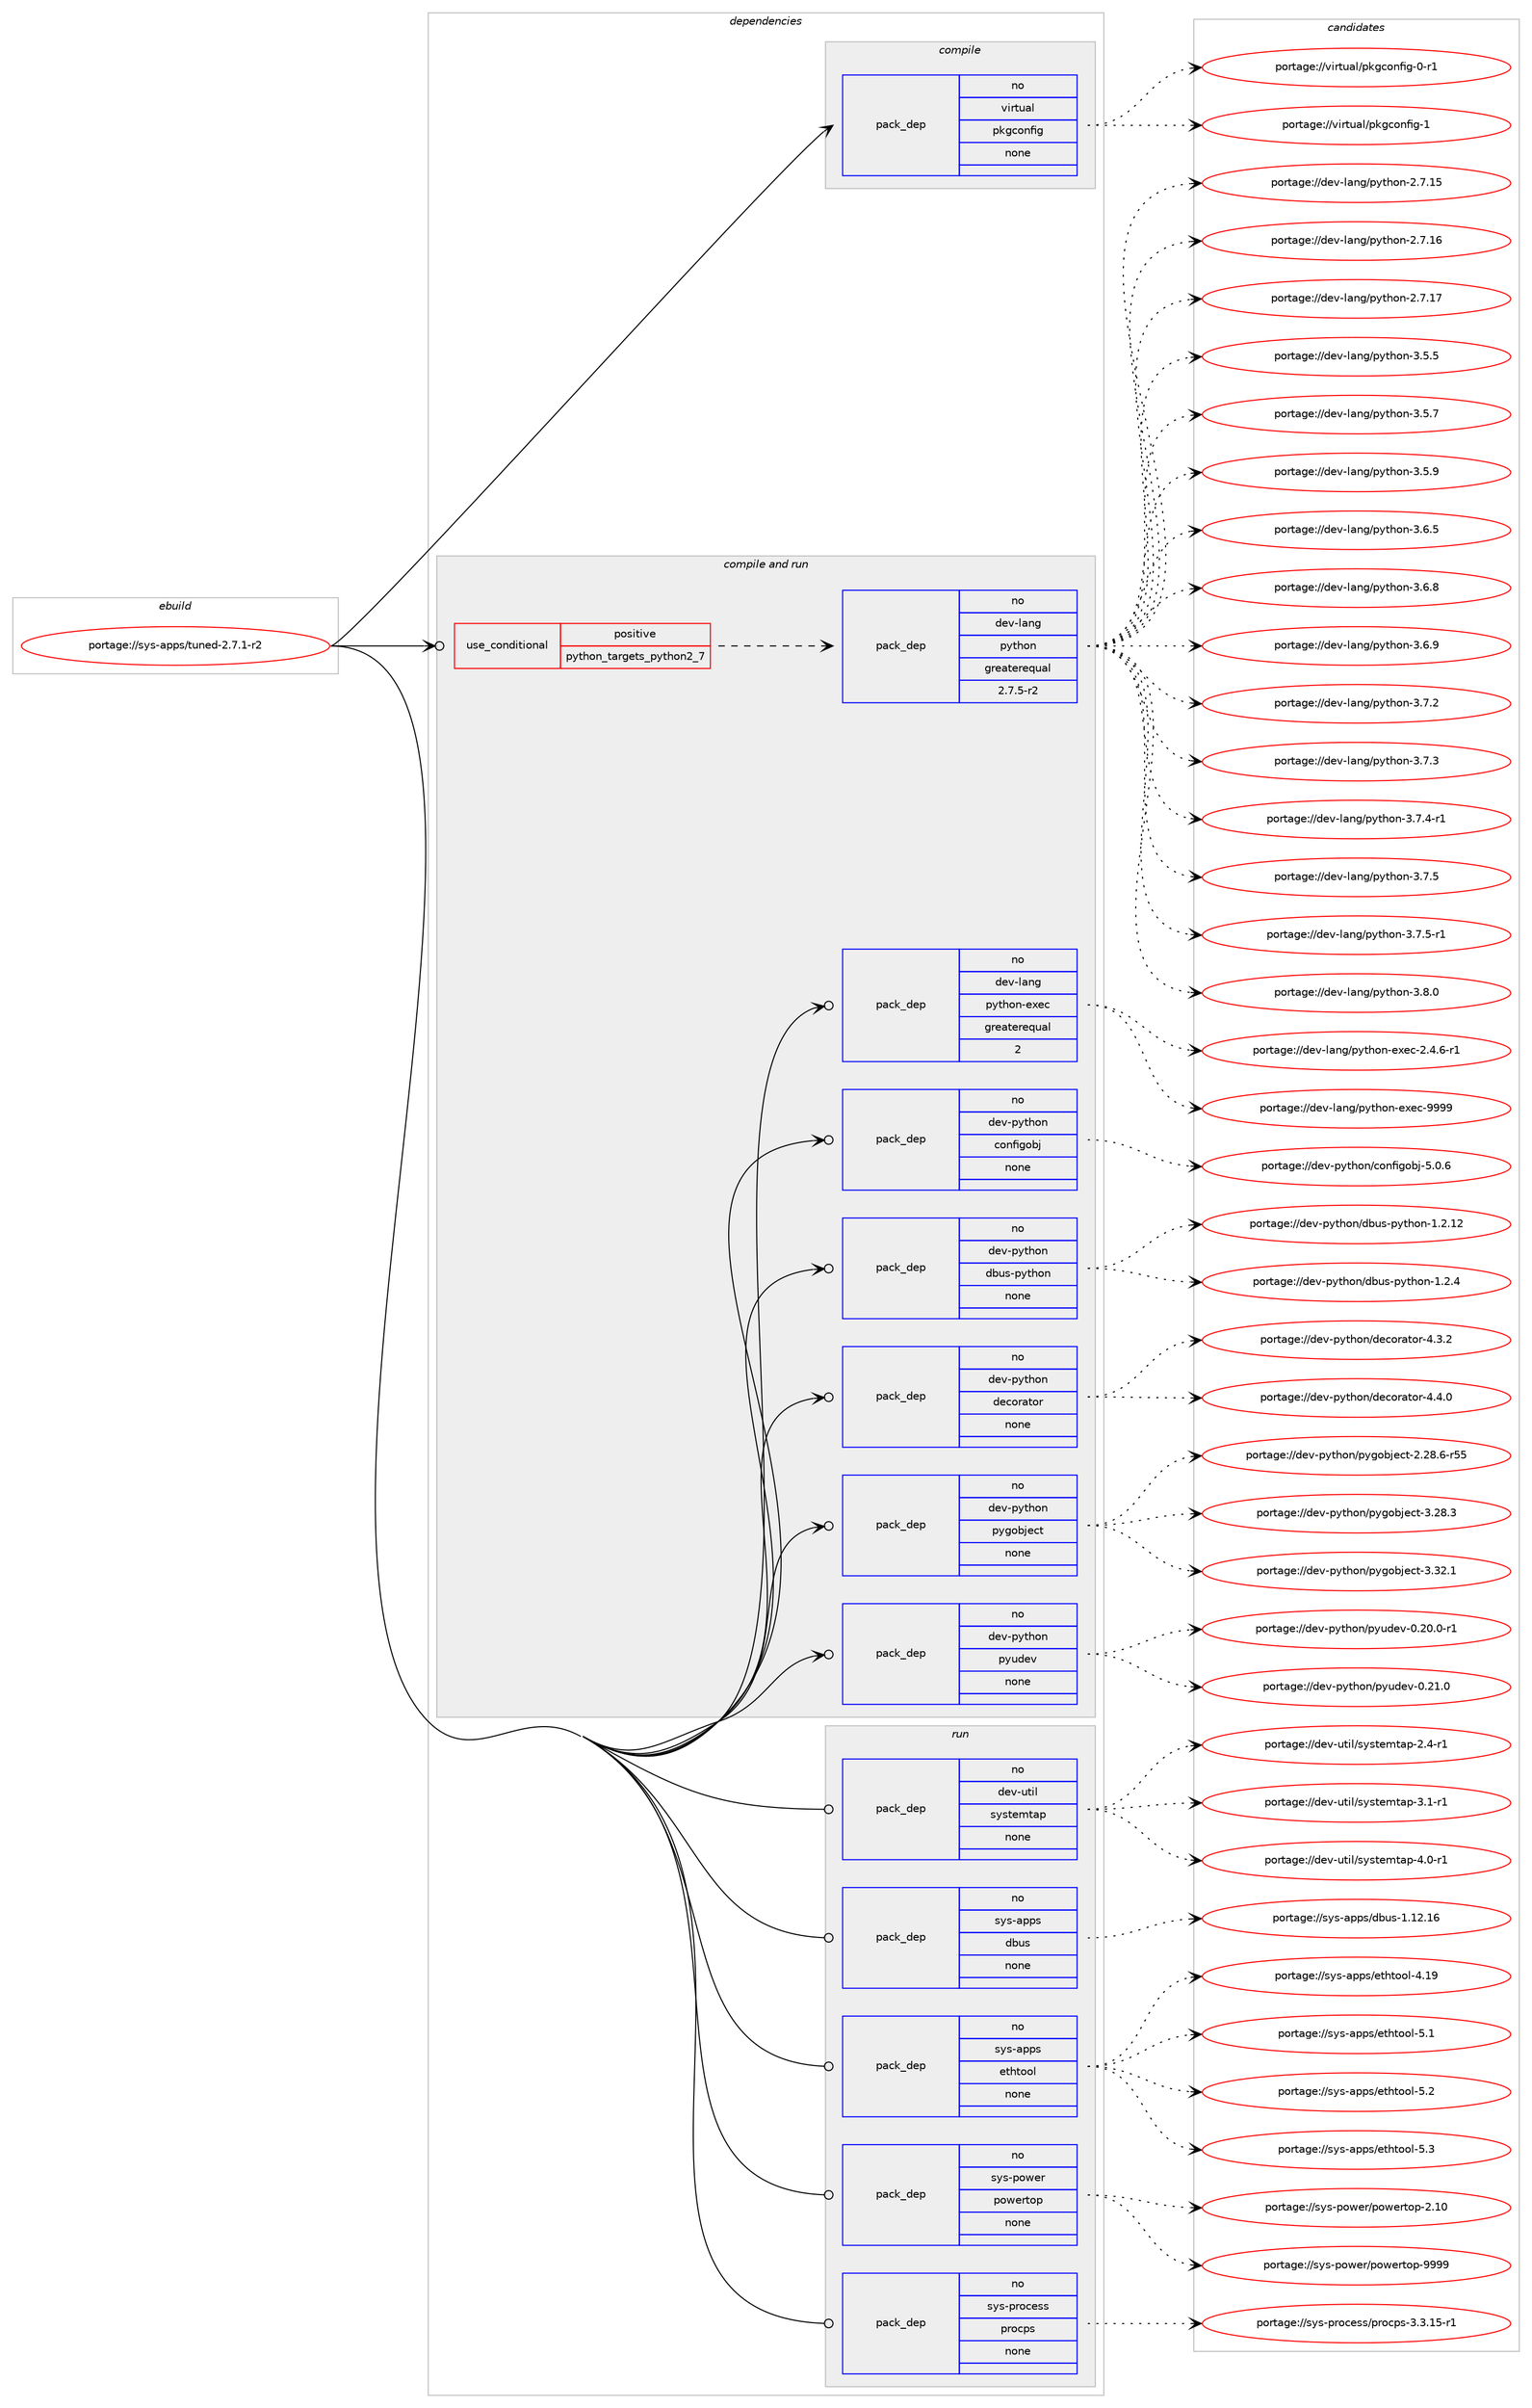 digraph prolog {

# *************
# Graph options
# *************

newrank=true;
concentrate=true;
compound=true;
graph [rankdir=LR,fontname=Helvetica,fontsize=10,ranksep=1.5];#, ranksep=2.5, nodesep=0.2];
edge  [arrowhead=vee];
node  [fontname=Helvetica,fontsize=10];

# **********
# The ebuild
# **********

subgraph cluster_leftcol {
color=gray;
rank=same;
label=<<i>ebuild</i>>;
id [label="portage://sys-apps/tuned-2.7.1-r2", color=red, width=4, href="../sys-apps/tuned-2.7.1-r2.svg"];
}

# ****************
# The dependencies
# ****************

subgraph cluster_midcol {
color=gray;
label=<<i>dependencies</i>>;
subgraph cluster_compile {
fillcolor="#eeeeee";
style=filled;
label=<<i>compile</i>>;
subgraph pack304698 {
dependency411803 [label=<<TABLE BORDER="0" CELLBORDER="1" CELLSPACING="0" CELLPADDING="4" WIDTH="220"><TR><TD ROWSPAN="6" CELLPADDING="30">pack_dep</TD></TR><TR><TD WIDTH="110">no</TD></TR><TR><TD>virtual</TD></TR><TR><TD>pkgconfig</TD></TR><TR><TD>none</TD></TR><TR><TD></TD></TR></TABLE>>, shape=none, color=blue];
}
id:e -> dependency411803:w [weight=20,style="solid",arrowhead="vee"];
}
subgraph cluster_compileandrun {
fillcolor="#eeeeee";
style=filled;
label=<<i>compile and run</i>>;
subgraph cond100229 {
dependency411804 [label=<<TABLE BORDER="0" CELLBORDER="1" CELLSPACING="0" CELLPADDING="4"><TR><TD ROWSPAN="3" CELLPADDING="10">use_conditional</TD></TR><TR><TD>positive</TD></TR><TR><TD>python_targets_python2_7</TD></TR></TABLE>>, shape=none, color=red];
subgraph pack304699 {
dependency411805 [label=<<TABLE BORDER="0" CELLBORDER="1" CELLSPACING="0" CELLPADDING="4" WIDTH="220"><TR><TD ROWSPAN="6" CELLPADDING="30">pack_dep</TD></TR><TR><TD WIDTH="110">no</TD></TR><TR><TD>dev-lang</TD></TR><TR><TD>python</TD></TR><TR><TD>greaterequal</TD></TR><TR><TD>2.7.5-r2</TD></TR></TABLE>>, shape=none, color=blue];
}
dependency411804:e -> dependency411805:w [weight=20,style="dashed",arrowhead="vee"];
}
id:e -> dependency411804:w [weight=20,style="solid",arrowhead="odotvee"];
subgraph pack304700 {
dependency411806 [label=<<TABLE BORDER="0" CELLBORDER="1" CELLSPACING="0" CELLPADDING="4" WIDTH="220"><TR><TD ROWSPAN="6" CELLPADDING="30">pack_dep</TD></TR><TR><TD WIDTH="110">no</TD></TR><TR><TD>dev-lang</TD></TR><TR><TD>python-exec</TD></TR><TR><TD>greaterequal</TD></TR><TR><TD>2</TD></TR></TABLE>>, shape=none, color=blue];
}
id:e -> dependency411806:w [weight=20,style="solid",arrowhead="odotvee"];
subgraph pack304701 {
dependency411807 [label=<<TABLE BORDER="0" CELLBORDER="1" CELLSPACING="0" CELLPADDING="4" WIDTH="220"><TR><TD ROWSPAN="6" CELLPADDING="30">pack_dep</TD></TR><TR><TD WIDTH="110">no</TD></TR><TR><TD>dev-python</TD></TR><TR><TD>configobj</TD></TR><TR><TD>none</TD></TR><TR><TD></TD></TR></TABLE>>, shape=none, color=blue];
}
id:e -> dependency411807:w [weight=20,style="solid",arrowhead="odotvee"];
subgraph pack304702 {
dependency411808 [label=<<TABLE BORDER="0" CELLBORDER="1" CELLSPACING="0" CELLPADDING="4" WIDTH="220"><TR><TD ROWSPAN="6" CELLPADDING="30">pack_dep</TD></TR><TR><TD WIDTH="110">no</TD></TR><TR><TD>dev-python</TD></TR><TR><TD>dbus-python</TD></TR><TR><TD>none</TD></TR><TR><TD></TD></TR></TABLE>>, shape=none, color=blue];
}
id:e -> dependency411808:w [weight=20,style="solid",arrowhead="odotvee"];
subgraph pack304703 {
dependency411809 [label=<<TABLE BORDER="0" CELLBORDER="1" CELLSPACING="0" CELLPADDING="4" WIDTH="220"><TR><TD ROWSPAN="6" CELLPADDING="30">pack_dep</TD></TR><TR><TD WIDTH="110">no</TD></TR><TR><TD>dev-python</TD></TR><TR><TD>decorator</TD></TR><TR><TD>none</TD></TR><TR><TD></TD></TR></TABLE>>, shape=none, color=blue];
}
id:e -> dependency411809:w [weight=20,style="solid",arrowhead="odotvee"];
subgraph pack304704 {
dependency411810 [label=<<TABLE BORDER="0" CELLBORDER="1" CELLSPACING="0" CELLPADDING="4" WIDTH="220"><TR><TD ROWSPAN="6" CELLPADDING="30">pack_dep</TD></TR><TR><TD WIDTH="110">no</TD></TR><TR><TD>dev-python</TD></TR><TR><TD>pygobject</TD></TR><TR><TD>none</TD></TR><TR><TD></TD></TR></TABLE>>, shape=none, color=blue];
}
id:e -> dependency411810:w [weight=20,style="solid",arrowhead="odotvee"];
subgraph pack304705 {
dependency411811 [label=<<TABLE BORDER="0" CELLBORDER="1" CELLSPACING="0" CELLPADDING="4" WIDTH="220"><TR><TD ROWSPAN="6" CELLPADDING="30">pack_dep</TD></TR><TR><TD WIDTH="110">no</TD></TR><TR><TD>dev-python</TD></TR><TR><TD>pyudev</TD></TR><TR><TD>none</TD></TR><TR><TD></TD></TR></TABLE>>, shape=none, color=blue];
}
id:e -> dependency411811:w [weight=20,style="solid",arrowhead="odotvee"];
}
subgraph cluster_run {
fillcolor="#eeeeee";
style=filled;
label=<<i>run</i>>;
subgraph pack304706 {
dependency411812 [label=<<TABLE BORDER="0" CELLBORDER="1" CELLSPACING="0" CELLPADDING="4" WIDTH="220"><TR><TD ROWSPAN="6" CELLPADDING="30">pack_dep</TD></TR><TR><TD WIDTH="110">no</TD></TR><TR><TD>dev-util</TD></TR><TR><TD>systemtap</TD></TR><TR><TD>none</TD></TR><TR><TD></TD></TR></TABLE>>, shape=none, color=blue];
}
id:e -> dependency411812:w [weight=20,style="solid",arrowhead="odot"];
subgraph pack304707 {
dependency411813 [label=<<TABLE BORDER="0" CELLBORDER="1" CELLSPACING="0" CELLPADDING="4" WIDTH="220"><TR><TD ROWSPAN="6" CELLPADDING="30">pack_dep</TD></TR><TR><TD WIDTH="110">no</TD></TR><TR><TD>sys-apps</TD></TR><TR><TD>dbus</TD></TR><TR><TD>none</TD></TR><TR><TD></TD></TR></TABLE>>, shape=none, color=blue];
}
id:e -> dependency411813:w [weight=20,style="solid",arrowhead="odot"];
subgraph pack304708 {
dependency411814 [label=<<TABLE BORDER="0" CELLBORDER="1" CELLSPACING="0" CELLPADDING="4" WIDTH="220"><TR><TD ROWSPAN="6" CELLPADDING="30">pack_dep</TD></TR><TR><TD WIDTH="110">no</TD></TR><TR><TD>sys-apps</TD></TR><TR><TD>ethtool</TD></TR><TR><TD>none</TD></TR><TR><TD></TD></TR></TABLE>>, shape=none, color=blue];
}
id:e -> dependency411814:w [weight=20,style="solid",arrowhead="odot"];
subgraph pack304709 {
dependency411815 [label=<<TABLE BORDER="0" CELLBORDER="1" CELLSPACING="0" CELLPADDING="4" WIDTH="220"><TR><TD ROWSPAN="6" CELLPADDING="30">pack_dep</TD></TR><TR><TD WIDTH="110">no</TD></TR><TR><TD>sys-power</TD></TR><TR><TD>powertop</TD></TR><TR><TD>none</TD></TR><TR><TD></TD></TR></TABLE>>, shape=none, color=blue];
}
id:e -> dependency411815:w [weight=20,style="solid",arrowhead="odot"];
subgraph pack304710 {
dependency411816 [label=<<TABLE BORDER="0" CELLBORDER="1" CELLSPACING="0" CELLPADDING="4" WIDTH="220"><TR><TD ROWSPAN="6" CELLPADDING="30">pack_dep</TD></TR><TR><TD WIDTH="110">no</TD></TR><TR><TD>sys-process</TD></TR><TR><TD>procps</TD></TR><TR><TD>none</TD></TR><TR><TD></TD></TR></TABLE>>, shape=none, color=blue];
}
id:e -> dependency411816:w [weight=20,style="solid",arrowhead="odot"];
}
}

# **************
# The candidates
# **************

subgraph cluster_choices {
rank=same;
color=gray;
label=<<i>candidates</i>>;

subgraph choice304698 {
color=black;
nodesep=1;
choiceportage11810511411611797108471121071039911111010210510345484511449 [label="portage://virtual/pkgconfig-0-r1", color=red, width=4,href="../virtual/pkgconfig-0-r1.svg"];
choiceportage1181051141161179710847112107103991111101021051034549 [label="portage://virtual/pkgconfig-1", color=red, width=4,href="../virtual/pkgconfig-1.svg"];
dependency411803:e -> choiceportage11810511411611797108471121071039911111010210510345484511449:w [style=dotted,weight="100"];
dependency411803:e -> choiceportage1181051141161179710847112107103991111101021051034549:w [style=dotted,weight="100"];
}
subgraph choice304699 {
color=black;
nodesep=1;
choiceportage10010111845108971101034711212111610411111045504655464953 [label="portage://dev-lang/python-2.7.15", color=red, width=4,href="../dev-lang/python-2.7.15.svg"];
choiceportage10010111845108971101034711212111610411111045504655464954 [label="portage://dev-lang/python-2.7.16", color=red, width=4,href="../dev-lang/python-2.7.16.svg"];
choiceportage10010111845108971101034711212111610411111045504655464955 [label="portage://dev-lang/python-2.7.17", color=red, width=4,href="../dev-lang/python-2.7.17.svg"];
choiceportage100101118451089711010347112121116104111110455146534653 [label="portage://dev-lang/python-3.5.5", color=red, width=4,href="../dev-lang/python-3.5.5.svg"];
choiceportage100101118451089711010347112121116104111110455146534655 [label="portage://dev-lang/python-3.5.7", color=red, width=4,href="../dev-lang/python-3.5.7.svg"];
choiceportage100101118451089711010347112121116104111110455146534657 [label="portage://dev-lang/python-3.5.9", color=red, width=4,href="../dev-lang/python-3.5.9.svg"];
choiceportage100101118451089711010347112121116104111110455146544653 [label="portage://dev-lang/python-3.6.5", color=red, width=4,href="../dev-lang/python-3.6.5.svg"];
choiceportage100101118451089711010347112121116104111110455146544656 [label="portage://dev-lang/python-3.6.8", color=red, width=4,href="../dev-lang/python-3.6.8.svg"];
choiceportage100101118451089711010347112121116104111110455146544657 [label="portage://dev-lang/python-3.6.9", color=red, width=4,href="../dev-lang/python-3.6.9.svg"];
choiceportage100101118451089711010347112121116104111110455146554650 [label="portage://dev-lang/python-3.7.2", color=red, width=4,href="../dev-lang/python-3.7.2.svg"];
choiceportage100101118451089711010347112121116104111110455146554651 [label="portage://dev-lang/python-3.7.3", color=red, width=4,href="../dev-lang/python-3.7.3.svg"];
choiceportage1001011184510897110103471121211161041111104551465546524511449 [label="portage://dev-lang/python-3.7.4-r1", color=red, width=4,href="../dev-lang/python-3.7.4-r1.svg"];
choiceportage100101118451089711010347112121116104111110455146554653 [label="portage://dev-lang/python-3.7.5", color=red, width=4,href="../dev-lang/python-3.7.5.svg"];
choiceportage1001011184510897110103471121211161041111104551465546534511449 [label="portage://dev-lang/python-3.7.5-r1", color=red, width=4,href="../dev-lang/python-3.7.5-r1.svg"];
choiceportage100101118451089711010347112121116104111110455146564648 [label="portage://dev-lang/python-3.8.0", color=red, width=4,href="../dev-lang/python-3.8.0.svg"];
dependency411805:e -> choiceportage10010111845108971101034711212111610411111045504655464953:w [style=dotted,weight="100"];
dependency411805:e -> choiceportage10010111845108971101034711212111610411111045504655464954:w [style=dotted,weight="100"];
dependency411805:e -> choiceportage10010111845108971101034711212111610411111045504655464955:w [style=dotted,weight="100"];
dependency411805:e -> choiceportage100101118451089711010347112121116104111110455146534653:w [style=dotted,weight="100"];
dependency411805:e -> choiceportage100101118451089711010347112121116104111110455146534655:w [style=dotted,weight="100"];
dependency411805:e -> choiceportage100101118451089711010347112121116104111110455146534657:w [style=dotted,weight="100"];
dependency411805:e -> choiceportage100101118451089711010347112121116104111110455146544653:w [style=dotted,weight="100"];
dependency411805:e -> choiceportage100101118451089711010347112121116104111110455146544656:w [style=dotted,weight="100"];
dependency411805:e -> choiceportage100101118451089711010347112121116104111110455146544657:w [style=dotted,weight="100"];
dependency411805:e -> choiceportage100101118451089711010347112121116104111110455146554650:w [style=dotted,weight="100"];
dependency411805:e -> choiceportage100101118451089711010347112121116104111110455146554651:w [style=dotted,weight="100"];
dependency411805:e -> choiceportage1001011184510897110103471121211161041111104551465546524511449:w [style=dotted,weight="100"];
dependency411805:e -> choiceportage100101118451089711010347112121116104111110455146554653:w [style=dotted,weight="100"];
dependency411805:e -> choiceportage1001011184510897110103471121211161041111104551465546534511449:w [style=dotted,weight="100"];
dependency411805:e -> choiceportage100101118451089711010347112121116104111110455146564648:w [style=dotted,weight="100"];
}
subgraph choice304700 {
color=black;
nodesep=1;
choiceportage10010111845108971101034711212111610411111045101120101994550465246544511449 [label="portage://dev-lang/python-exec-2.4.6-r1", color=red, width=4,href="../dev-lang/python-exec-2.4.6-r1.svg"];
choiceportage10010111845108971101034711212111610411111045101120101994557575757 [label="portage://dev-lang/python-exec-9999", color=red, width=4,href="../dev-lang/python-exec-9999.svg"];
dependency411806:e -> choiceportage10010111845108971101034711212111610411111045101120101994550465246544511449:w [style=dotted,weight="100"];
dependency411806:e -> choiceportage10010111845108971101034711212111610411111045101120101994557575757:w [style=dotted,weight="100"];
}
subgraph choice304701 {
color=black;
nodesep=1;
choiceportage10010111845112121116104111110479911111010210510311198106455346484654 [label="portage://dev-python/configobj-5.0.6", color=red, width=4,href="../dev-python/configobj-5.0.6.svg"];
dependency411807:e -> choiceportage10010111845112121116104111110479911111010210510311198106455346484654:w [style=dotted,weight="100"];
}
subgraph choice304702 {
color=black;
nodesep=1;
choiceportage1001011184511212111610411111047100981171154511212111610411111045494650464950 [label="portage://dev-python/dbus-python-1.2.12", color=red, width=4,href="../dev-python/dbus-python-1.2.12.svg"];
choiceportage10010111845112121116104111110471009811711545112121116104111110454946504652 [label="portage://dev-python/dbus-python-1.2.4", color=red, width=4,href="../dev-python/dbus-python-1.2.4.svg"];
dependency411808:e -> choiceportage1001011184511212111610411111047100981171154511212111610411111045494650464950:w [style=dotted,weight="100"];
dependency411808:e -> choiceportage10010111845112121116104111110471009811711545112121116104111110454946504652:w [style=dotted,weight="100"];
}
subgraph choice304703 {
color=black;
nodesep=1;
choiceportage10010111845112121116104111110471001019911111497116111114455246514650 [label="portage://dev-python/decorator-4.3.2", color=red, width=4,href="../dev-python/decorator-4.3.2.svg"];
choiceportage10010111845112121116104111110471001019911111497116111114455246524648 [label="portage://dev-python/decorator-4.4.0", color=red, width=4,href="../dev-python/decorator-4.4.0.svg"];
dependency411809:e -> choiceportage10010111845112121116104111110471001019911111497116111114455246514650:w [style=dotted,weight="100"];
dependency411809:e -> choiceportage10010111845112121116104111110471001019911111497116111114455246524648:w [style=dotted,weight="100"];
}
subgraph choice304704 {
color=black;
nodesep=1;
choiceportage1001011184511212111610411111047112121103111981061019911645504650564654451145353 [label="portage://dev-python/pygobject-2.28.6-r55", color=red, width=4,href="../dev-python/pygobject-2.28.6-r55.svg"];
choiceportage1001011184511212111610411111047112121103111981061019911645514650564651 [label="portage://dev-python/pygobject-3.28.3", color=red, width=4,href="../dev-python/pygobject-3.28.3.svg"];
choiceportage1001011184511212111610411111047112121103111981061019911645514651504649 [label="portage://dev-python/pygobject-3.32.1", color=red, width=4,href="../dev-python/pygobject-3.32.1.svg"];
dependency411810:e -> choiceportage1001011184511212111610411111047112121103111981061019911645504650564654451145353:w [style=dotted,weight="100"];
dependency411810:e -> choiceportage1001011184511212111610411111047112121103111981061019911645514650564651:w [style=dotted,weight="100"];
dependency411810:e -> choiceportage1001011184511212111610411111047112121103111981061019911645514651504649:w [style=dotted,weight="100"];
}
subgraph choice304705 {
color=black;
nodesep=1;
choiceportage1001011184511212111610411111047112121117100101118454846504846484511449 [label="portage://dev-python/pyudev-0.20.0-r1", color=red, width=4,href="../dev-python/pyudev-0.20.0-r1.svg"];
choiceportage100101118451121211161041111104711212111710010111845484650494648 [label="portage://dev-python/pyudev-0.21.0", color=red, width=4,href="../dev-python/pyudev-0.21.0.svg"];
dependency411811:e -> choiceportage1001011184511212111610411111047112121117100101118454846504846484511449:w [style=dotted,weight="100"];
dependency411811:e -> choiceportage100101118451121211161041111104711212111710010111845484650494648:w [style=dotted,weight="100"];
}
subgraph choice304706 {
color=black;
nodesep=1;
choiceportage100101118451171161051084711512111511610110911697112455046524511449 [label="portage://dev-util/systemtap-2.4-r1", color=red, width=4,href="../dev-util/systemtap-2.4-r1.svg"];
choiceportage100101118451171161051084711512111511610110911697112455146494511449 [label="portage://dev-util/systemtap-3.1-r1", color=red, width=4,href="../dev-util/systemtap-3.1-r1.svg"];
choiceportage100101118451171161051084711512111511610110911697112455246484511449 [label="portage://dev-util/systemtap-4.0-r1", color=red, width=4,href="../dev-util/systemtap-4.0-r1.svg"];
dependency411812:e -> choiceportage100101118451171161051084711512111511610110911697112455046524511449:w [style=dotted,weight="100"];
dependency411812:e -> choiceportage100101118451171161051084711512111511610110911697112455146494511449:w [style=dotted,weight="100"];
dependency411812:e -> choiceportage100101118451171161051084711512111511610110911697112455246484511449:w [style=dotted,weight="100"];
}
subgraph choice304707 {
color=black;
nodesep=1;
choiceportage115121115459711211211547100981171154549464950464954 [label="portage://sys-apps/dbus-1.12.16", color=red, width=4,href="../sys-apps/dbus-1.12.16.svg"];
dependency411813:e -> choiceportage115121115459711211211547100981171154549464950464954:w [style=dotted,weight="100"];
}
subgraph choice304708 {
color=black;
nodesep=1;
choiceportage1151211154597112112115471011161041161111111084552464957 [label="portage://sys-apps/ethtool-4.19", color=red, width=4,href="../sys-apps/ethtool-4.19.svg"];
choiceportage11512111545971121121154710111610411611111110845534649 [label="portage://sys-apps/ethtool-5.1", color=red, width=4,href="../sys-apps/ethtool-5.1.svg"];
choiceportage11512111545971121121154710111610411611111110845534650 [label="portage://sys-apps/ethtool-5.2", color=red, width=4,href="../sys-apps/ethtool-5.2.svg"];
choiceportage11512111545971121121154710111610411611111110845534651 [label="portage://sys-apps/ethtool-5.3", color=red, width=4,href="../sys-apps/ethtool-5.3.svg"];
dependency411814:e -> choiceportage1151211154597112112115471011161041161111111084552464957:w [style=dotted,weight="100"];
dependency411814:e -> choiceportage11512111545971121121154710111610411611111110845534649:w [style=dotted,weight="100"];
dependency411814:e -> choiceportage11512111545971121121154710111610411611111110845534650:w [style=dotted,weight="100"];
dependency411814:e -> choiceportage11512111545971121121154710111610411611111110845534651:w [style=dotted,weight="100"];
}
subgraph choice304709 {
color=black;
nodesep=1;
choiceportage11512111545112111119101114471121111191011141161111124550464948 [label="portage://sys-power/powertop-2.10", color=red, width=4,href="../sys-power/powertop-2.10.svg"];
choiceportage11512111545112111119101114471121111191011141161111124557575757 [label="portage://sys-power/powertop-9999", color=red, width=4,href="../sys-power/powertop-9999.svg"];
dependency411815:e -> choiceportage11512111545112111119101114471121111191011141161111124550464948:w [style=dotted,weight="100"];
dependency411815:e -> choiceportage11512111545112111119101114471121111191011141161111124557575757:w [style=dotted,weight="100"];
}
subgraph choice304710 {
color=black;
nodesep=1;
choiceportage11512111545112114111991011151154711211411199112115455146514649534511449 [label="portage://sys-process/procps-3.3.15-r1", color=red, width=4,href="../sys-process/procps-3.3.15-r1.svg"];
dependency411816:e -> choiceportage11512111545112114111991011151154711211411199112115455146514649534511449:w [style=dotted,weight="100"];
}
}

}
